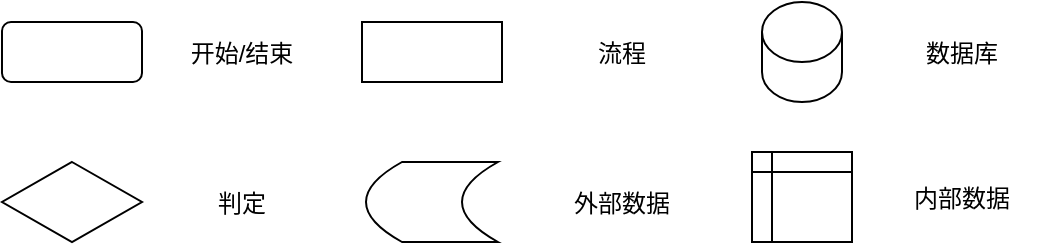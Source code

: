 <mxfile version="14.4.3" type="github">
  <diagram id="uCWFq_bVd7A4nKqzksm2" name="第 1 页">
    <mxGraphModel dx="570" dy="266" grid="1" gridSize="10" guides="1" tooltips="1" connect="1" arrows="1" fold="1" page="1" pageScale="1" pageWidth="827" pageHeight="1169" math="0" shadow="0">
      <root>
        <mxCell id="0" />
        <mxCell id="1" parent="0" />
        <mxCell id="J--xHXi6j6w8ejpPS5Rf-1" value="" style="rounded=1;" vertex="1" parent="1">
          <mxGeometry x="120" y="200" width="70" height="30" as="geometry" />
        </mxCell>
        <mxCell id="J--xHXi6j6w8ejpPS5Rf-2" value="开始/结束" style="text;strokeColor=none;fillColor=none;align=center;verticalAlign=middle;rounded=0;" vertex="1" parent="1">
          <mxGeometry x="200" y="205" width="80" height="20" as="geometry" />
        </mxCell>
        <mxCell id="J--xHXi6j6w8ejpPS5Rf-3" value="" style="rounded=0;" vertex="1" parent="1">
          <mxGeometry x="300" y="200" width="70" height="30" as="geometry" />
        </mxCell>
        <mxCell id="J--xHXi6j6w8ejpPS5Rf-4" value="流程" style="text;strokeColor=none;fillColor=none;align=center;verticalAlign=middle;rounded=0;" vertex="1" parent="1">
          <mxGeometry x="390" y="205" width="80" height="20" as="geometry" />
        </mxCell>
        <mxCell id="J--xHXi6j6w8ejpPS5Rf-5" value="" style="shape=cylinder3;boundedLbl=1;backgroundOutline=1;size=15;" vertex="1" parent="1">
          <mxGeometry x="500" y="190" width="40" height="50" as="geometry" />
        </mxCell>
        <mxCell id="J--xHXi6j6w8ejpPS5Rf-6" value="数据库" style="text;strokeColor=none;fillColor=none;align=center;verticalAlign=middle;rounded=0;" vertex="1" parent="1">
          <mxGeometry x="560" y="205" width="80" height="20" as="geometry" />
        </mxCell>
        <mxCell id="J--xHXi6j6w8ejpPS5Rf-7" value="" style="rhombus;" vertex="1" parent="1">
          <mxGeometry x="120" y="270" width="70" height="40" as="geometry" />
        </mxCell>
        <mxCell id="J--xHXi6j6w8ejpPS5Rf-8" value="判定" style="text;strokeColor=none;fillColor=none;align=center;verticalAlign=middle;rounded=0;" vertex="1" parent="1">
          <mxGeometry x="200" y="280" width="80" height="20" as="geometry" />
        </mxCell>
        <mxCell id="J--xHXi6j6w8ejpPS5Rf-9" value="" style="shape=dataStorage;fixedSize=1;size=18;" vertex="1" parent="1">
          <mxGeometry x="302" y="270" width="66" height="40" as="geometry" />
        </mxCell>
        <mxCell id="J--xHXi6j6w8ejpPS5Rf-10" value="外部数据" style="text;strokeColor=none;fillColor=none;align=center;verticalAlign=middle;rounded=0;" vertex="1" parent="1">
          <mxGeometry x="390" y="280" width="80" height="20" as="geometry" />
        </mxCell>
        <mxCell id="J--xHXi6j6w8ejpPS5Rf-11" value="" style="shape=internalStorage;backgroundOutline=1;dx=10;dy=10;" vertex="1" parent="1">
          <mxGeometry x="495" y="265" width="50" height="45" as="geometry" />
        </mxCell>
        <mxCell id="J--xHXi6j6w8ejpPS5Rf-12" value="内部数据" style="text;strokeColor=none;fillColor=none;align=center;verticalAlign=middle;rounded=0;" vertex="1" parent="1">
          <mxGeometry x="560" y="277.5" width="80" height="20" as="geometry" />
        </mxCell>
      </root>
    </mxGraphModel>
  </diagram>
</mxfile>

